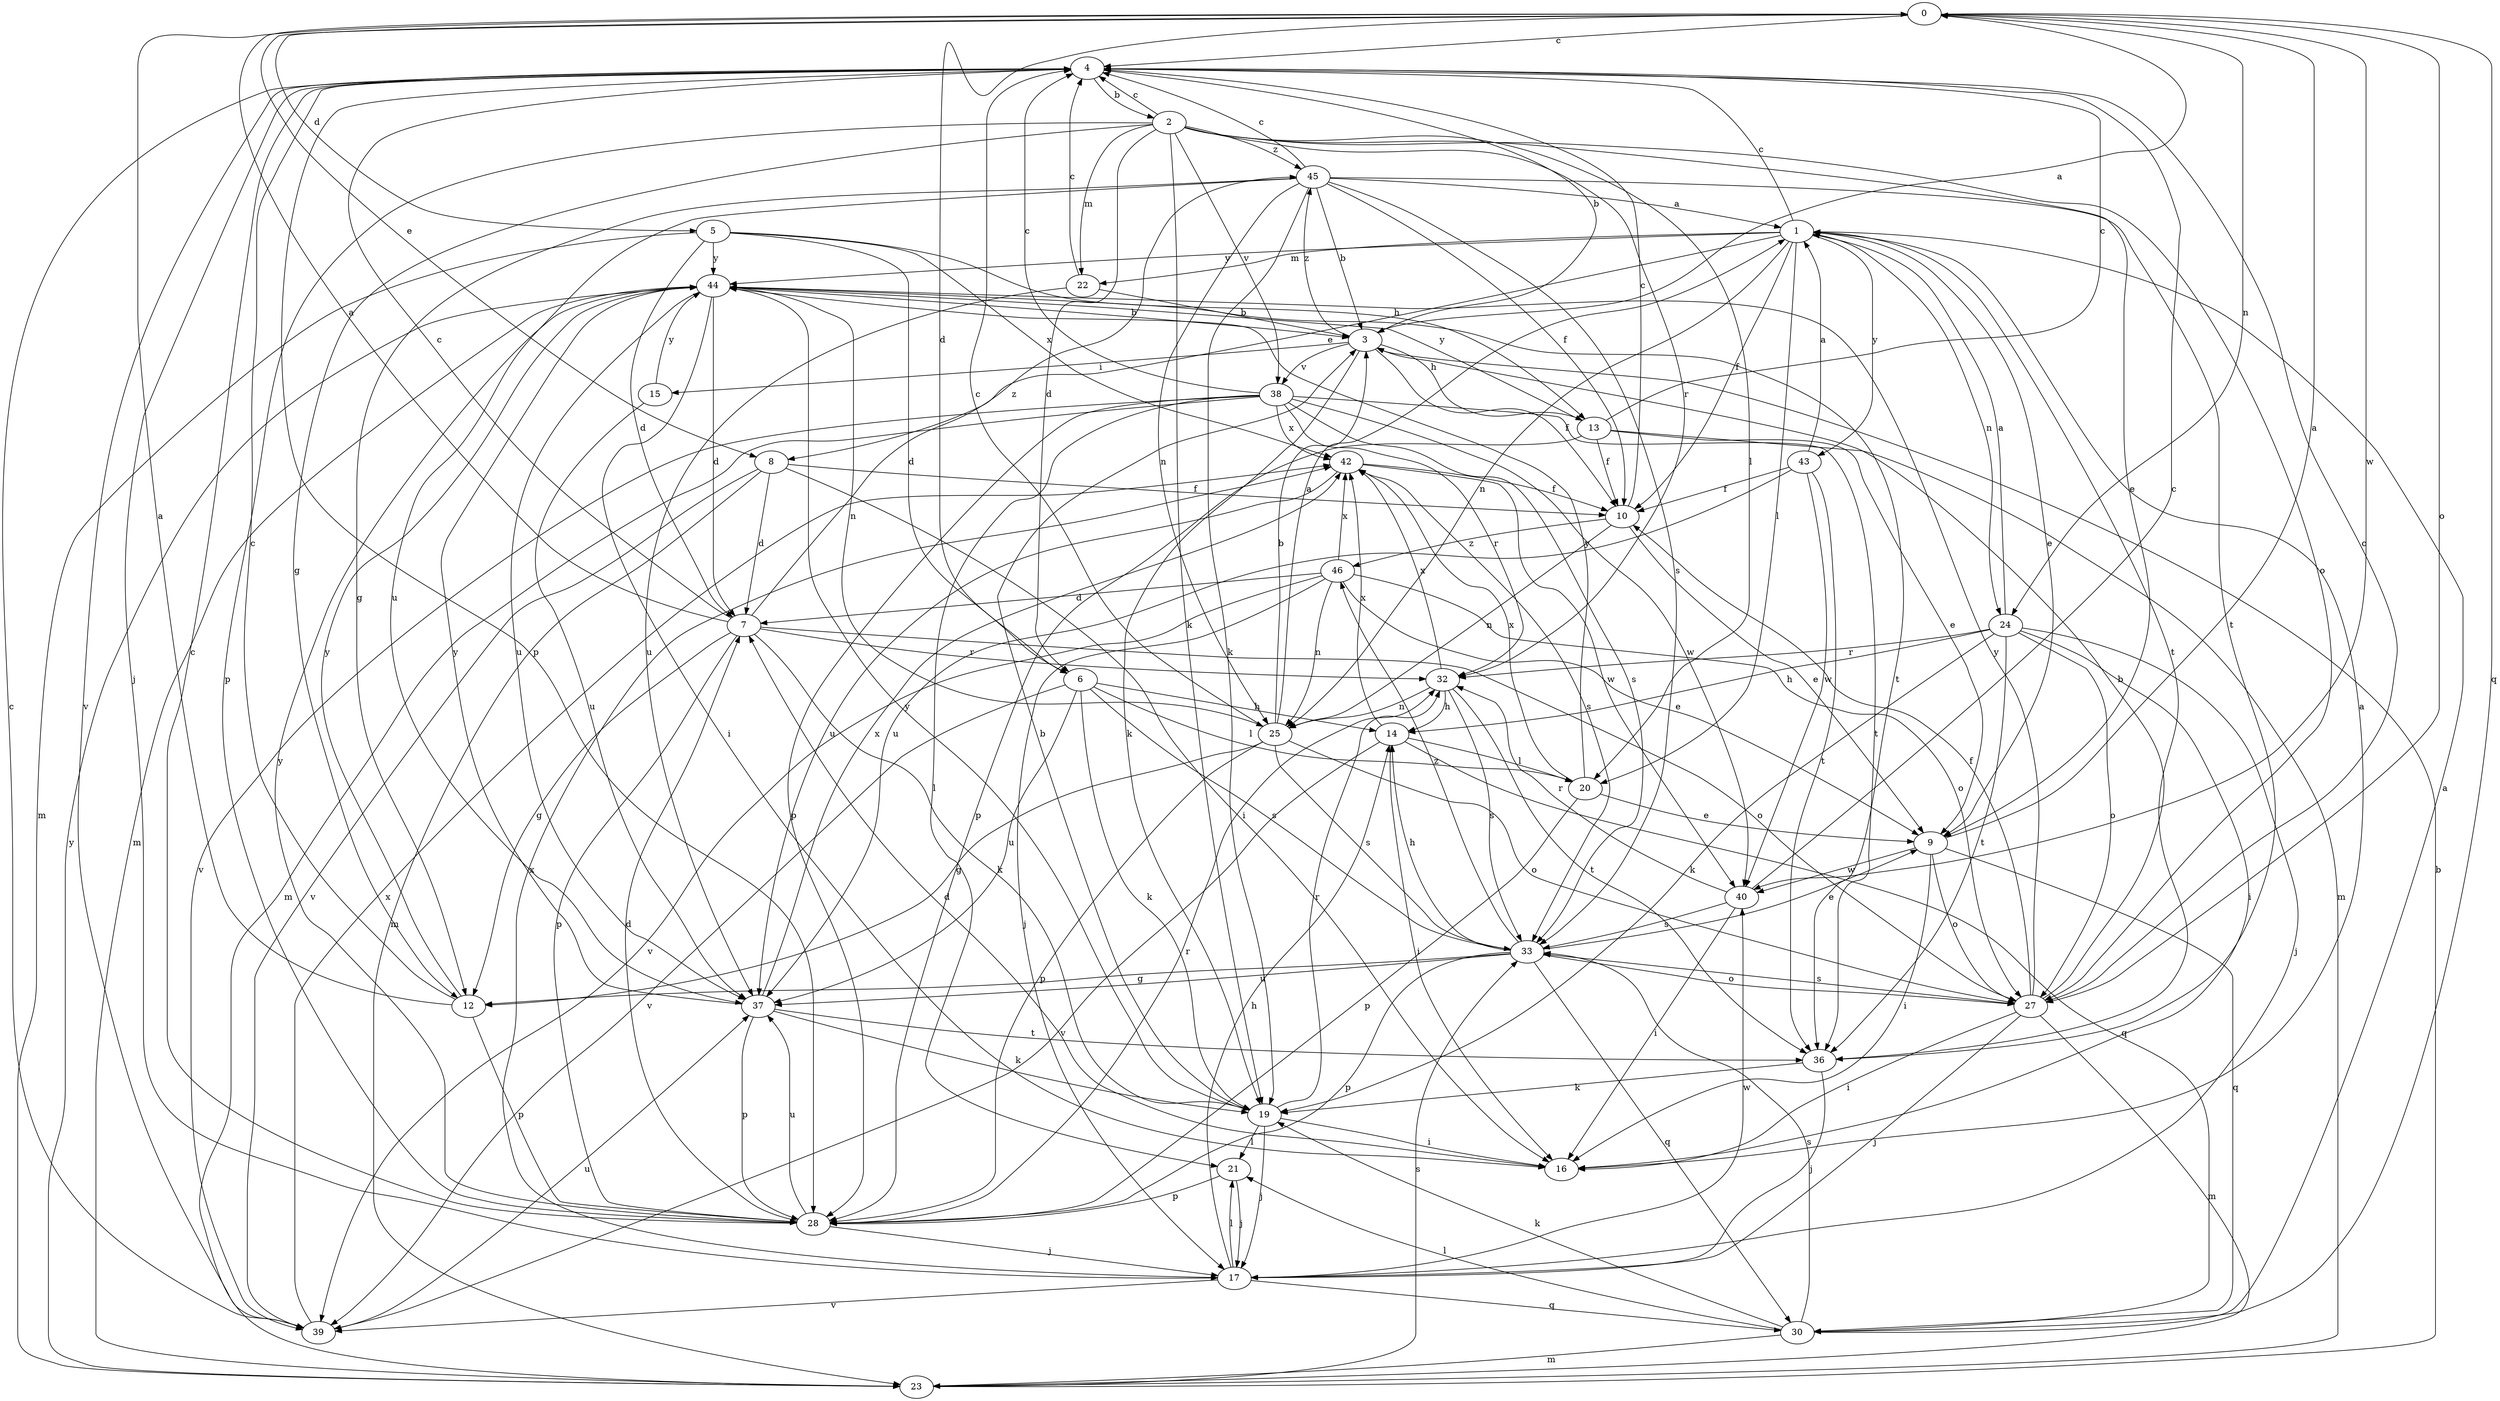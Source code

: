 strict digraph  {
0;
1;
2;
3;
4;
5;
6;
7;
8;
9;
10;
12;
13;
14;
15;
16;
17;
19;
20;
21;
22;
23;
24;
25;
27;
28;
30;
32;
33;
36;
37;
38;
39;
40;
42;
43;
44;
45;
46;
0 -> 4  [label=c];
0 -> 5  [label=d];
0 -> 6  [label=d];
0 -> 8  [label=e];
0 -> 24  [label=n];
0 -> 27  [label=o];
0 -> 30  [label=q];
0 -> 40  [label=w];
1 -> 4  [label=c];
1 -> 8  [label=e];
1 -> 9  [label=e];
1 -> 10  [label=f];
1 -> 20  [label=l];
1 -> 22  [label=m];
1 -> 24  [label=n];
1 -> 25  [label=n];
1 -> 36  [label=t];
1 -> 43  [label=y];
1 -> 44  [label=y];
2 -> 4  [label=c];
2 -> 6  [label=d];
2 -> 9  [label=e];
2 -> 12  [label=g];
2 -> 19  [label=k];
2 -> 20  [label=l];
2 -> 22  [label=m];
2 -> 27  [label=o];
2 -> 28  [label=p];
2 -> 32  [label=r];
2 -> 38  [label=v];
2 -> 45  [label=z];
3 -> 0  [label=a];
3 -> 10  [label=f];
3 -> 13  [label=h];
3 -> 15  [label=i];
3 -> 19  [label=k];
3 -> 38  [label=v];
3 -> 45  [label=z];
4 -> 2  [label=b];
4 -> 3  [label=b];
4 -> 17  [label=j];
4 -> 28  [label=p];
4 -> 39  [label=v];
5 -> 6  [label=d];
5 -> 7  [label=d];
5 -> 13  [label=h];
5 -> 23  [label=m];
5 -> 42  [label=x];
5 -> 44  [label=y];
6 -> 14  [label=h];
6 -> 19  [label=k];
6 -> 20  [label=l];
6 -> 33  [label=s];
6 -> 37  [label=u];
6 -> 39  [label=v];
7 -> 0  [label=a];
7 -> 4  [label=c];
7 -> 12  [label=g];
7 -> 19  [label=k];
7 -> 27  [label=o];
7 -> 28  [label=p];
7 -> 32  [label=r];
7 -> 45  [label=z];
8 -> 7  [label=d];
8 -> 10  [label=f];
8 -> 16  [label=i];
8 -> 23  [label=m];
8 -> 39  [label=v];
9 -> 0  [label=a];
9 -> 16  [label=i];
9 -> 27  [label=o];
9 -> 30  [label=q];
9 -> 40  [label=w];
10 -> 4  [label=c];
10 -> 9  [label=e];
10 -> 25  [label=n];
10 -> 46  [label=z];
12 -> 0  [label=a];
12 -> 4  [label=c];
12 -> 28  [label=p];
12 -> 44  [label=y];
13 -> 4  [label=c];
13 -> 9  [label=e];
13 -> 10  [label=f];
13 -> 23  [label=m];
13 -> 28  [label=p];
13 -> 44  [label=y];
14 -> 16  [label=i];
14 -> 20  [label=l];
14 -> 30  [label=q];
14 -> 39  [label=v];
14 -> 42  [label=x];
15 -> 37  [label=u];
15 -> 44  [label=y];
16 -> 1  [label=a];
16 -> 7  [label=d];
17 -> 14  [label=h];
17 -> 21  [label=l];
17 -> 30  [label=q];
17 -> 39  [label=v];
17 -> 40  [label=w];
17 -> 42  [label=x];
19 -> 3  [label=b];
19 -> 16  [label=i];
19 -> 17  [label=j];
19 -> 21  [label=l];
19 -> 32  [label=r];
19 -> 44  [label=y];
20 -> 9  [label=e];
20 -> 28  [label=p];
20 -> 42  [label=x];
20 -> 44  [label=y];
21 -> 17  [label=j];
21 -> 28  [label=p];
22 -> 3  [label=b];
22 -> 4  [label=c];
22 -> 37  [label=u];
23 -> 3  [label=b];
23 -> 33  [label=s];
23 -> 44  [label=y];
24 -> 1  [label=a];
24 -> 14  [label=h];
24 -> 16  [label=i];
24 -> 17  [label=j];
24 -> 19  [label=k];
24 -> 27  [label=o];
24 -> 32  [label=r];
24 -> 36  [label=t];
25 -> 1  [label=a];
25 -> 3  [label=b];
25 -> 4  [label=c];
25 -> 12  [label=g];
25 -> 27  [label=o];
25 -> 28  [label=p];
25 -> 33  [label=s];
27 -> 3  [label=b];
27 -> 4  [label=c];
27 -> 10  [label=f];
27 -> 16  [label=i];
27 -> 17  [label=j];
27 -> 23  [label=m];
27 -> 33  [label=s];
27 -> 44  [label=y];
28 -> 4  [label=c];
28 -> 7  [label=d];
28 -> 17  [label=j];
28 -> 32  [label=r];
28 -> 37  [label=u];
28 -> 44  [label=y];
30 -> 1  [label=a];
30 -> 19  [label=k];
30 -> 21  [label=l];
30 -> 23  [label=m];
30 -> 33  [label=s];
32 -> 14  [label=h];
32 -> 25  [label=n];
32 -> 33  [label=s];
32 -> 36  [label=t];
32 -> 42  [label=x];
33 -> 9  [label=e];
33 -> 12  [label=g];
33 -> 14  [label=h];
33 -> 27  [label=o];
33 -> 28  [label=p];
33 -> 30  [label=q];
33 -> 37  [label=u];
33 -> 46  [label=z];
36 -> 17  [label=j];
36 -> 19  [label=k];
37 -> 19  [label=k];
37 -> 28  [label=p];
37 -> 36  [label=t];
37 -> 42  [label=x];
37 -> 44  [label=y];
38 -> 4  [label=c];
38 -> 21  [label=l];
38 -> 23  [label=m];
38 -> 28  [label=p];
38 -> 32  [label=r];
38 -> 33  [label=s];
38 -> 36  [label=t];
38 -> 39  [label=v];
38 -> 40  [label=w];
38 -> 42  [label=x];
39 -> 4  [label=c];
39 -> 37  [label=u];
39 -> 42  [label=x];
40 -> 4  [label=c];
40 -> 16  [label=i];
40 -> 32  [label=r];
40 -> 33  [label=s];
42 -> 10  [label=f];
42 -> 33  [label=s];
42 -> 37  [label=u];
42 -> 40  [label=w];
43 -> 1  [label=a];
43 -> 10  [label=f];
43 -> 36  [label=t];
43 -> 37  [label=u];
43 -> 40  [label=w];
44 -> 3  [label=b];
44 -> 7  [label=d];
44 -> 16  [label=i];
44 -> 23  [label=m];
44 -> 25  [label=n];
44 -> 36  [label=t];
44 -> 37  [label=u];
45 -> 1  [label=a];
45 -> 3  [label=b];
45 -> 4  [label=c];
45 -> 10  [label=f];
45 -> 12  [label=g];
45 -> 19  [label=k];
45 -> 25  [label=n];
45 -> 33  [label=s];
45 -> 36  [label=t];
45 -> 37  [label=u];
46 -> 7  [label=d];
46 -> 9  [label=e];
46 -> 17  [label=j];
46 -> 25  [label=n];
46 -> 27  [label=o];
46 -> 39  [label=v];
46 -> 42  [label=x];
}
